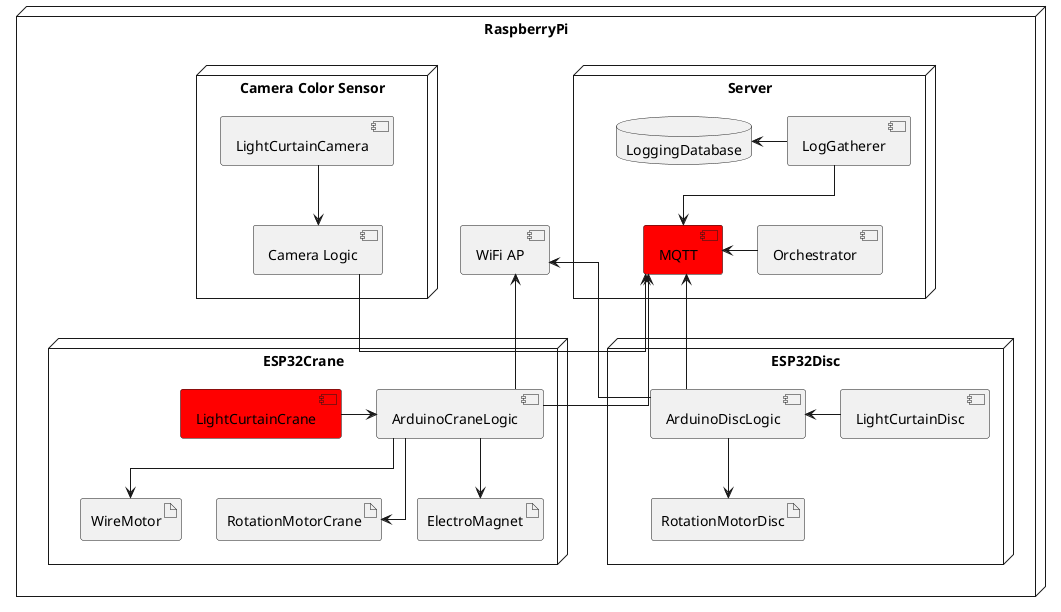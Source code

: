 @startuml
hide stereotype

skinparam ComponentBackgroundColor<<dEvice>> red
skinparam ComponentStyle<<dEvice>> uml1

node RaspberryPi {
    node Server {
        component MQTT<<dEvice>>
        database LoggingDatabase
        component LogGatherer
        component Orchestrator
    }
    node Camera as "Camera Color Sensor"{
        component cameraComponent as "Camera Logic"
        component LightCurtainCamera
    }
    
    
    component WiFiAP as "WiFi AP"
    WiFiAP -[hidden]left- Camera 
    WiFiAP -[hidden]left- Server 
    WiFiAP -[hidden]down- ESP32Crane 
    WiFiAP -[hidden]down- ESP32Disc 
}
node ESP32Crane {
    component ArduinoCraneLogic
    artifact RotationMotorCrane
    artifact ElectroMagnet
    artifact WireMotor
    [LightCurtainCrane]<<dEvice>>
}

node ESP32Disc {
    component ArduinoDiscLogic
    artifact RotationMotorDisc
    component LightCurtainDisc
}

Orchestrator -left-> MQTT
cameraComponent -right-> MQTT
ArduinoCraneLogic -up-> MQTT
ArduinoDiscLogic -up-> MQTT

ArduinoCraneLogic -down-> RotationMotorCrane
ArduinoCraneLogic  -down-> WireMotor
ArduinoCraneLogic -down-> ElectroMagnet
LightCurtainCrane -> ArduinoCraneLogic 

ArduinoDiscLogic -down->RotationMotorDisc
LightCurtainDisc -left->ArduinoDiscLogic 

LightCurtainCamera -down-> cameraComponent

LogGatherer --> MQTT
LogGatherer -left-> LoggingDatabase

ArduinoDiscLogic -up-> WiFiAP
ArduinoCraneLogic -up-> WiFiAP
skinparam linetype ortho
@enduml
